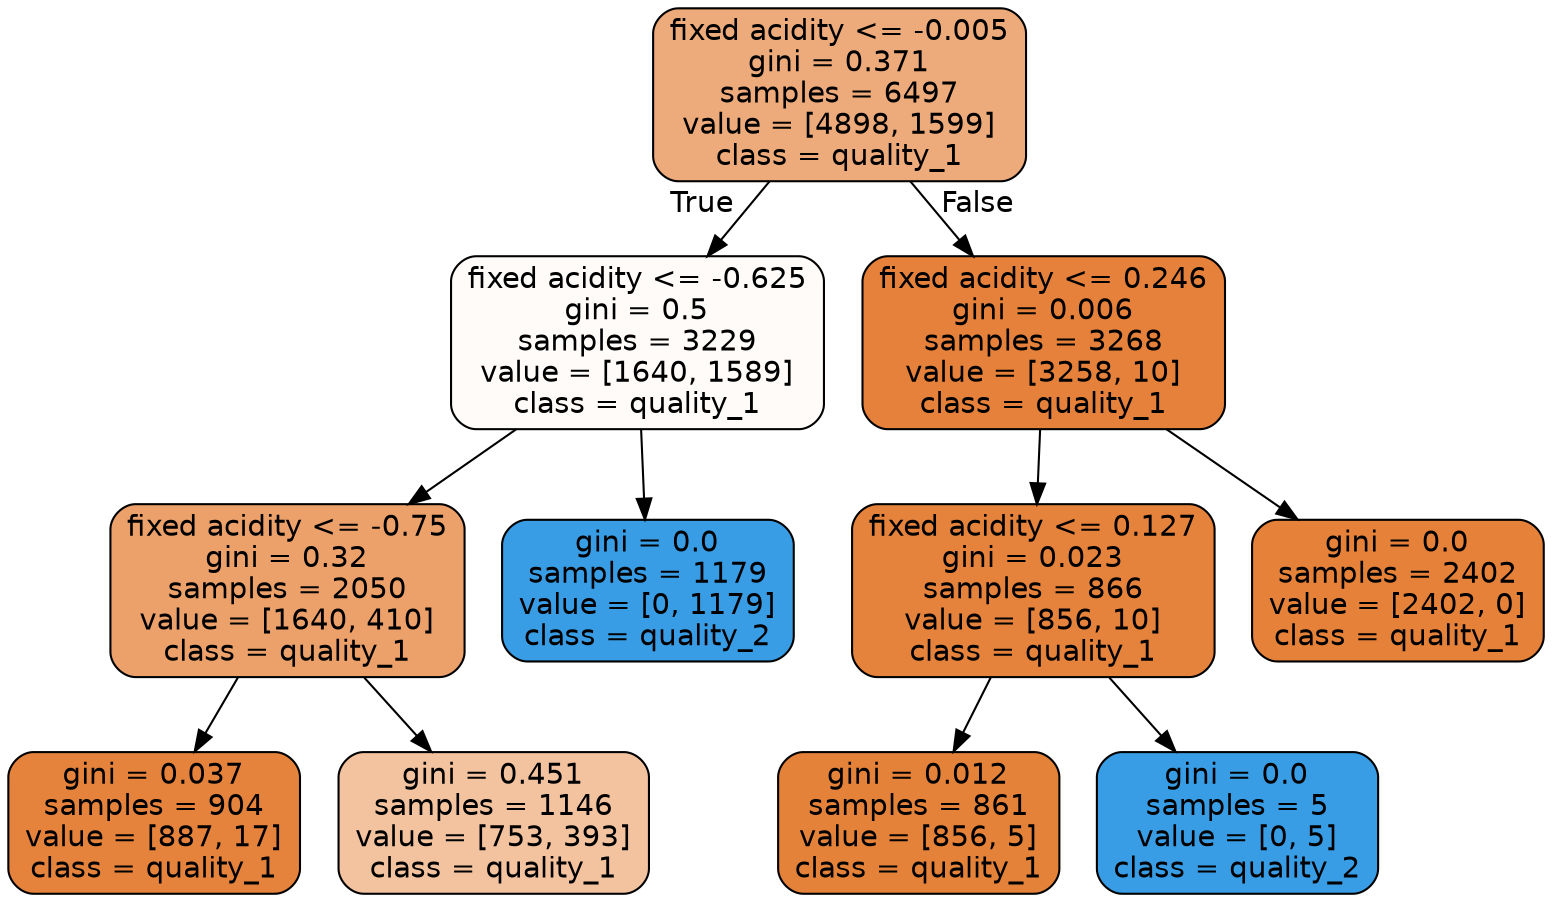 digraph Tree {
node [shape=box, style="filled, rounded", color="black", fontname=helvetica] ;
edge [fontname=helvetica] ;
0 [label="fixed acidity <= -0.005\ngini = 0.371\nsamples = 6497\nvalue = [4898, 1599]\nclass = quality_1", fillcolor="#edaa7a"] ;
1 [label="fixed acidity <= -0.625\ngini = 0.5\nsamples = 3229\nvalue = [1640, 1589]\nclass = quality_1", fillcolor="#fefbf9"] ;
0 -> 1 [labeldistance=2.5, labelangle=45, headlabel="True"] ;
2 [label="fixed acidity <= -0.75\ngini = 0.32\nsamples = 2050\nvalue = [1640, 410]\nclass = quality_1", fillcolor="#eca06a"] ;
1 -> 2 ;
3 [label="gini = 0.037\nsamples = 904\nvalue = [887, 17]\nclass = quality_1", fillcolor="#e5833d"] ;
2 -> 3 ;
4 [label="gini = 0.451\nsamples = 1146\nvalue = [753, 393]\nclass = quality_1", fillcolor="#f3c3a0"] ;
2 -> 4 ;
5 [label="gini = 0.0\nsamples = 1179\nvalue = [0, 1179]\nclass = quality_2", fillcolor="#399de5"] ;
1 -> 5 ;
6 [label="fixed acidity <= 0.246\ngini = 0.006\nsamples = 3268\nvalue = [3258, 10]\nclass = quality_1", fillcolor="#e5813a"] ;
0 -> 6 [labeldistance=2.5, labelangle=-45, headlabel="False"] ;
7 [label="fixed acidity <= 0.127\ngini = 0.023\nsamples = 866\nvalue = [856, 10]\nclass = quality_1", fillcolor="#e5823b"] ;
6 -> 7 ;
8 [label="gini = 0.012\nsamples = 861\nvalue = [856, 5]\nclass = quality_1", fillcolor="#e5823a"] ;
7 -> 8 ;
9 [label="gini = 0.0\nsamples = 5\nvalue = [0, 5]\nclass = quality_2", fillcolor="#399de5"] ;
7 -> 9 ;
10 [label="gini = 0.0\nsamples = 2402\nvalue = [2402, 0]\nclass = quality_1", fillcolor="#e58139"] ;
6 -> 10 ;
}